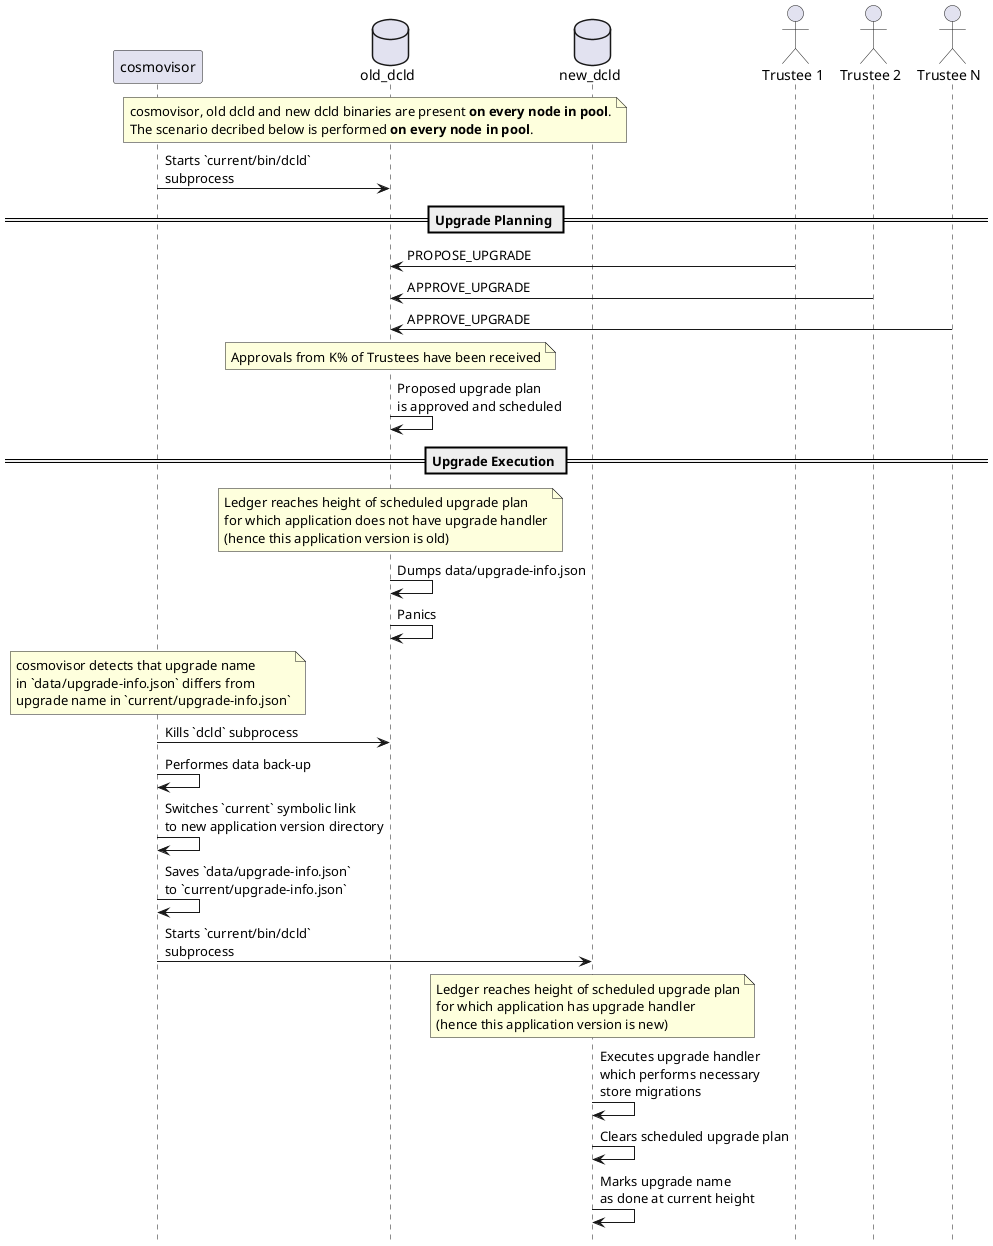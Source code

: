 @startuml
!pragma teoz true
hide footbox

participant cosmovisor as C
database old_dcld as OD
database new_dcld as ND
actor "Trustee 1" as T1
actor "Trustee 2" as T2
actor "Trustee N" as TN

note over C, ND
    cosmovisor, old dcld and new dcld binaries are present <b>on every node in pool</b>.
    The scenario decribed below is performed <b>on every node in pool</b>.
end note

C -> OD: Starts `current/bin/dcld`\nsubprocess

== Upgrade Planning ==

T1 -> OD: PROPOSE_UPGRADE
T2 -> OD: APPROVE_UPGRADE
TN -> OD: APPROVE_UPGRADE

note over OD
    Approvals from K% of Trustees have been received
end note

OD -> OD: Proposed upgrade plan\nis approved and scheduled

== Upgrade Execution ==

note over OD
    Ledger reaches height of scheduled upgrade plan
    for which application does not have upgrade handler
    (hence this application version is old)
end note

OD -> OD: Dumps data/upgrade-info.json

OD -> OD: Panics

note over C
    cosmovisor detects that upgrade name
    in `data/upgrade-info.json` differs from
    upgrade name in `current/upgrade-info.json`
end note

C -> OD: Kills `dcld` subprocess

C -> C: Performes data back-up

C -> C: Switches `current` symbolic link\nto new application version directory

C -> C: Saves `data/upgrade-info.json`\nto `current/upgrade-info.json`

C -> ND: Starts `current/bin/dcld`\nsubprocess

note over ND
    Ledger reaches height of scheduled upgrade plan
    for which application has upgrade handler
    (hence this application version is new)
end note

ND -> ND: Executes upgrade handler\nwhich performs necessary\nstore migrations

ND -> ND: Clears scheduled upgrade plan

ND -> ND: Marks upgrade name\nas done at current height

@enduml
